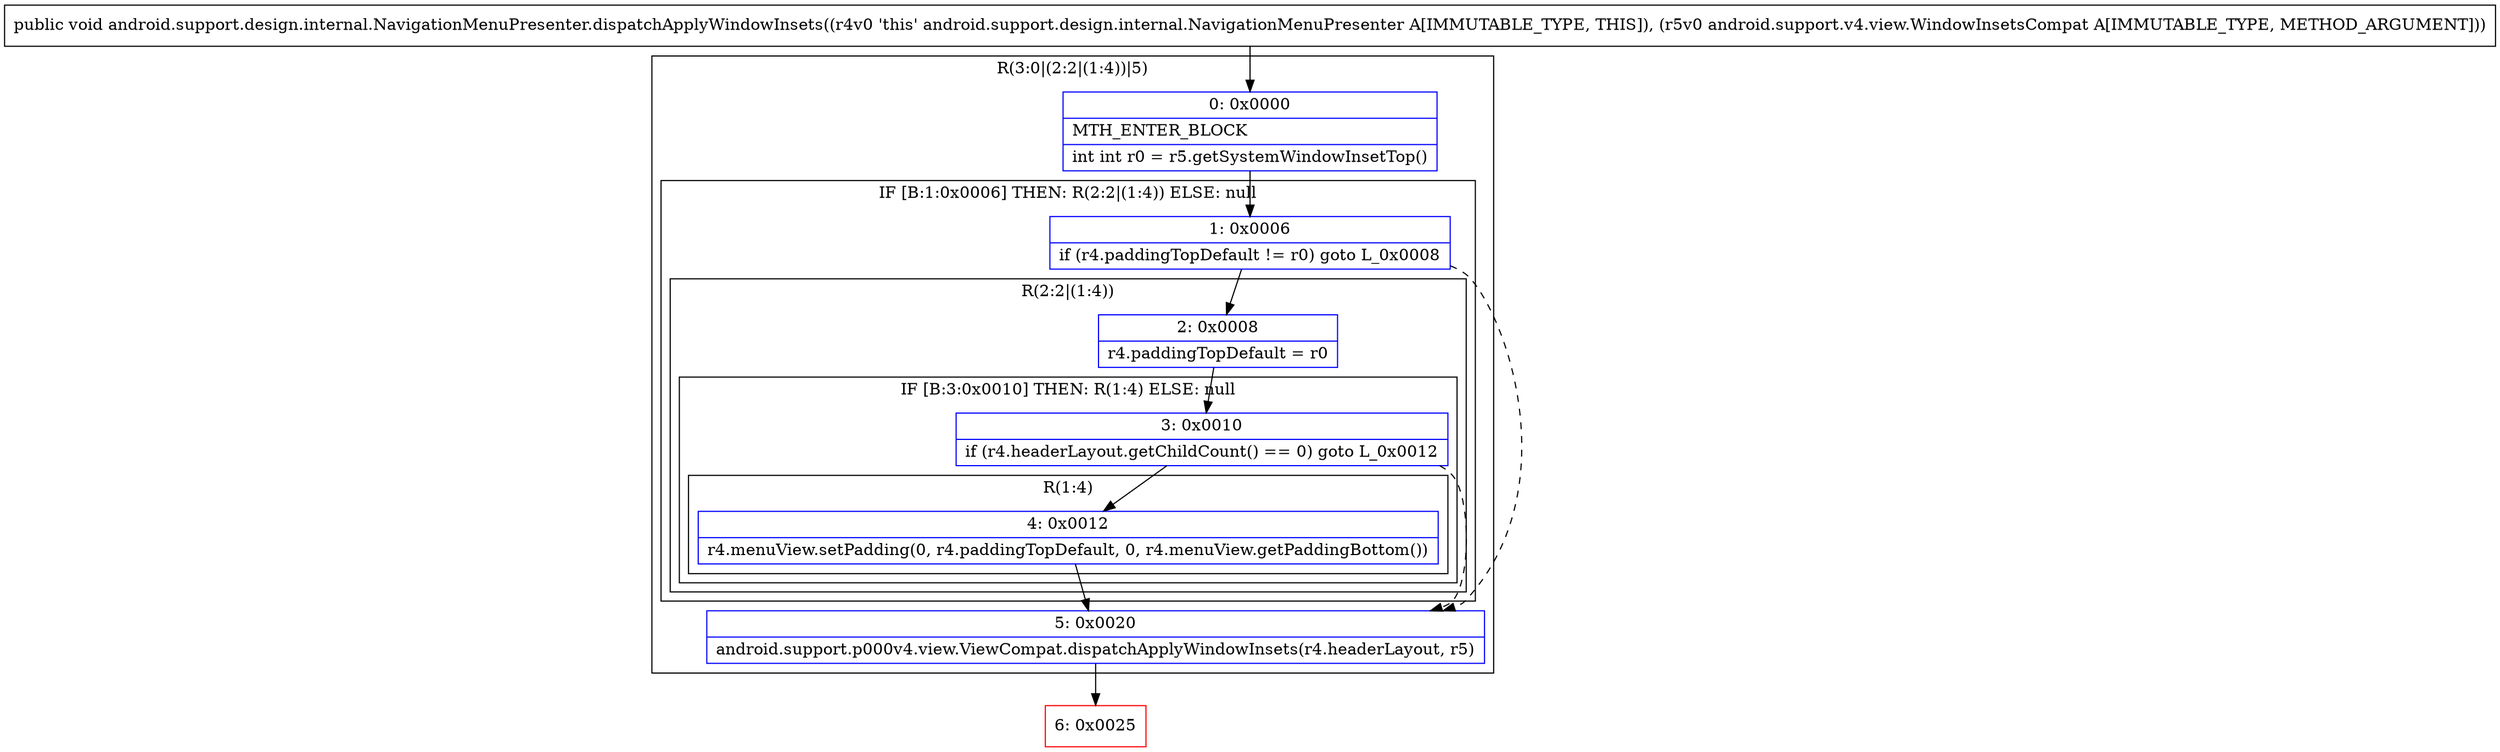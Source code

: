 digraph "CFG forandroid.support.design.internal.NavigationMenuPresenter.dispatchApplyWindowInsets(Landroid\/support\/v4\/view\/WindowInsetsCompat;)V" {
subgraph cluster_Region_1133410271 {
label = "R(3:0|(2:2|(1:4))|5)";
node [shape=record,color=blue];
Node_0 [shape=record,label="{0\:\ 0x0000|MTH_ENTER_BLOCK\l|int int r0 = r5.getSystemWindowInsetTop()\l}"];
subgraph cluster_IfRegion_866993990 {
label = "IF [B:1:0x0006] THEN: R(2:2|(1:4)) ELSE: null";
node [shape=record,color=blue];
Node_1 [shape=record,label="{1\:\ 0x0006|if (r4.paddingTopDefault != r0) goto L_0x0008\l}"];
subgraph cluster_Region_960317290 {
label = "R(2:2|(1:4))";
node [shape=record,color=blue];
Node_2 [shape=record,label="{2\:\ 0x0008|r4.paddingTopDefault = r0\l}"];
subgraph cluster_IfRegion_469066347 {
label = "IF [B:3:0x0010] THEN: R(1:4) ELSE: null";
node [shape=record,color=blue];
Node_3 [shape=record,label="{3\:\ 0x0010|if (r4.headerLayout.getChildCount() == 0) goto L_0x0012\l}"];
subgraph cluster_Region_1781511653 {
label = "R(1:4)";
node [shape=record,color=blue];
Node_4 [shape=record,label="{4\:\ 0x0012|r4.menuView.setPadding(0, r4.paddingTopDefault, 0, r4.menuView.getPaddingBottom())\l}"];
}
}
}
}
Node_5 [shape=record,label="{5\:\ 0x0020|android.support.p000v4.view.ViewCompat.dispatchApplyWindowInsets(r4.headerLayout, r5)\l}"];
}
Node_6 [shape=record,color=red,label="{6\:\ 0x0025}"];
MethodNode[shape=record,label="{public void android.support.design.internal.NavigationMenuPresenter.dispatchApplyWindowInsets((r4v0 'this' android.support.design.internal.NavigationMenuPresenter A[IMMUTABLE_TYPE, THIS]), (r5v0 android.support.v4.view.WindowInsetsCompat A[IMMUTABLE_TYPE, METHOD_ARGUMENT])) }"];
MethodNode -> Node_0;
Node_0 -> Node_1;
Node_1 -> Node_2;
Node_1 -> Node_5[style=dashed];
Node_2 -> Node_3;
Node_3 -> Node_4;
Node_3 -> Node_5[style=dashed];
Node_4 -> Node_5;
Node_5 -> Node_6;
}

